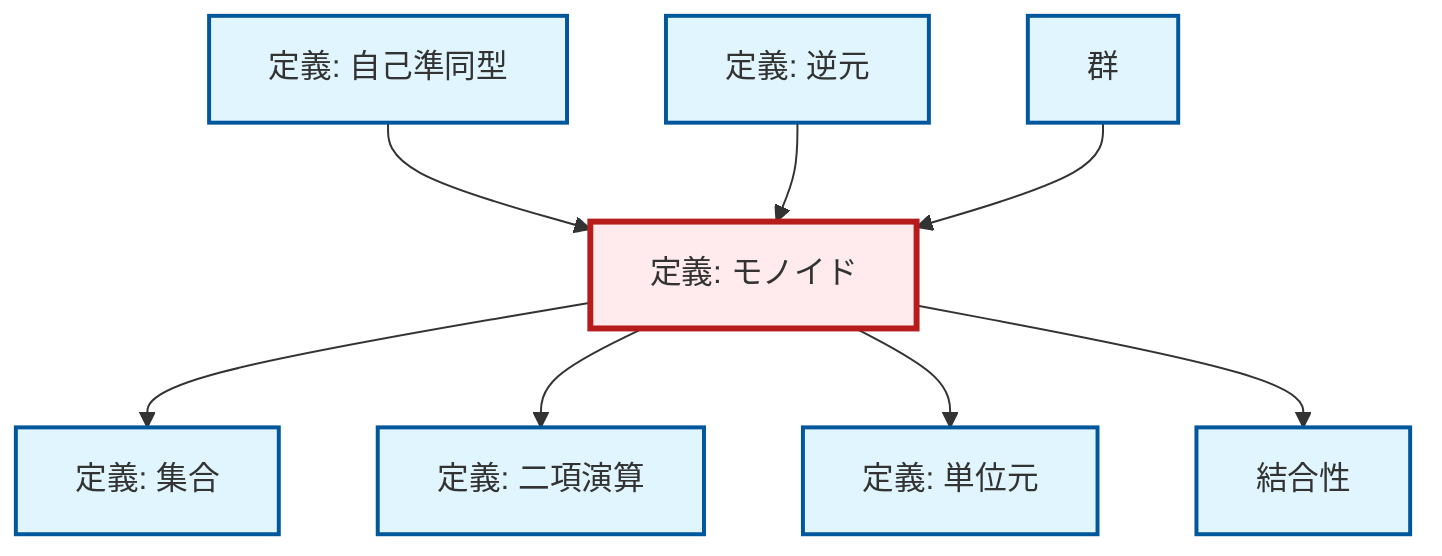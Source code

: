 graph TD
    classDef definition fill:#e1f5fe,stroke:#01579b,stroke-width:2px
    classDef theorem fill:#f3e5f5,stroke:#4a148c,stroke-width:2px
    classDef axiom fill:#fff3e0,stroke:#e65100,stroke-width:2px
    classDef example fill:#e8f5e9,stroke:#1b5e20,stroke-width:2px
    classDef current fill:#ffebee,stroke:#b71c1c,stroke-width:3px
    def-group["群"]:::definition
    def-identity-element["定義: 単位元"]:::definition
    def-binary-operation["定義: 二項演算"]:::definition
    def-associativity["結合性"]:::definition
    def-endomorphism["定義: 自己準同型"]:::definition
    def-inverse-element["定義: 逆元"]:::definition
    def-set["定義: 集合"]:::definition
    def-monoid["定義: モノイド"]:::definition
    def-endomorphism --> def-monoid
    def-monoid --> def-set
    def-monoid --> def-binary-operation
    def-inverse-element --> def-monoid
    def-group --> def-monoid
    def-monoid --> def-identity-element
    def-monoid --> def-associativity
    class def-monoid current